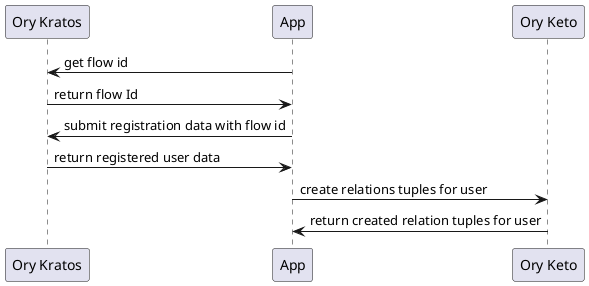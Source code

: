 @startuml

participant "Ory Kratos" as kratos
participant App as app
participant "Ory Keto" as keto

app -> kratos : get flow id
kratos -> app : return flow Id
app -> kratos : submit registration data with flow id
kratos -> app : return registered user data

app -> keto : create relations tuples for user
keto -> app : return created relation tuples for user

@enduml